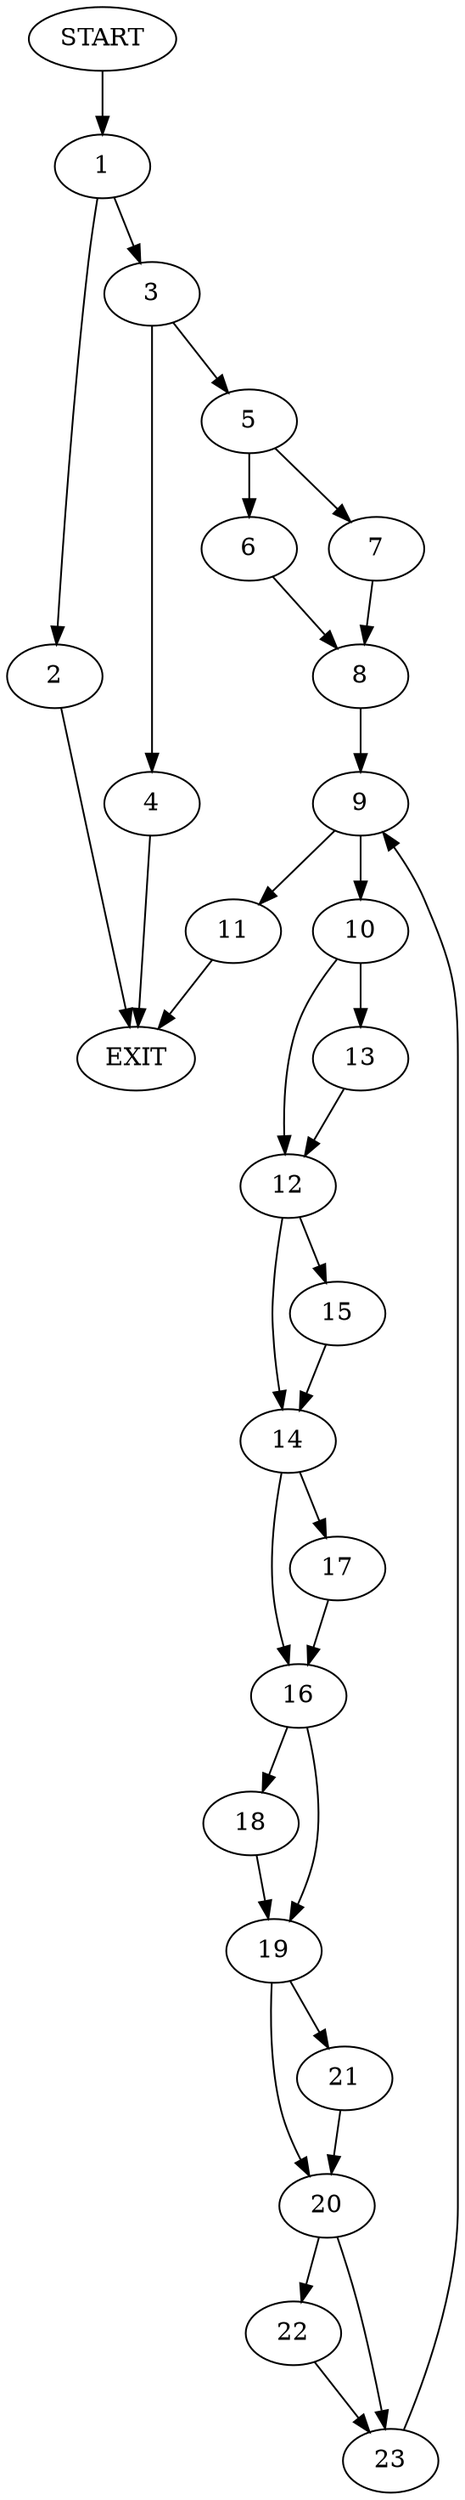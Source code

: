 digraph {
0 [label="START"]
24 [label="EXIT"]
0 -> 1
1 -> 2
1 -> 3
2 -> 24
3 -> 4
3 -> 5
5 -> 6
5 -> 7
4 -> 24
6 -> 8
7 -> 8
8 -> 9
9 -> 10
9 -> 11
11 -> 24
10 -> 12
10 -> 13
13 -> 12
12 -> 14
12 -> 15
15 -> 14
14 -> 16
14 -> 17
16 -> 18
16 -> 19
17 -> 16
19 -> 20
19 -> 21
18 -> 19
21 -> 20
20 -> 22
20 -> 23
22 -> 23
23 -> 9
}
